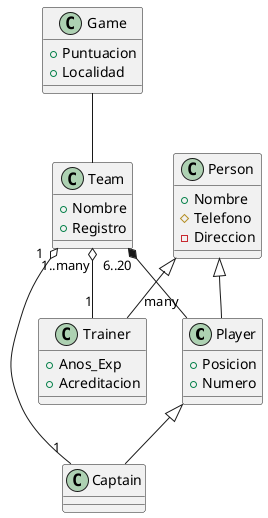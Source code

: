 @startuml Diagrama de Clases
class Player{
    + Posicion
    + Numero
}
class Trainer{
    + Anos_Exp
    + Acreditacion
}
class Captain{}
class Team{
    + Nombre
    + Registro
}
class Person{
    + Nombre
    # Telefono
    - Direccion
}
class Game{
    + Puntuacion
    + Localidad
}

Team "6..20" *-- "many" Player
Team "1" o-- "1" Captain
Player <|-- Captain
Person <|-- Player
Person <|-- Trainer
Team "1..many" o-- "1" Trainer
Game -- Team

@enduml